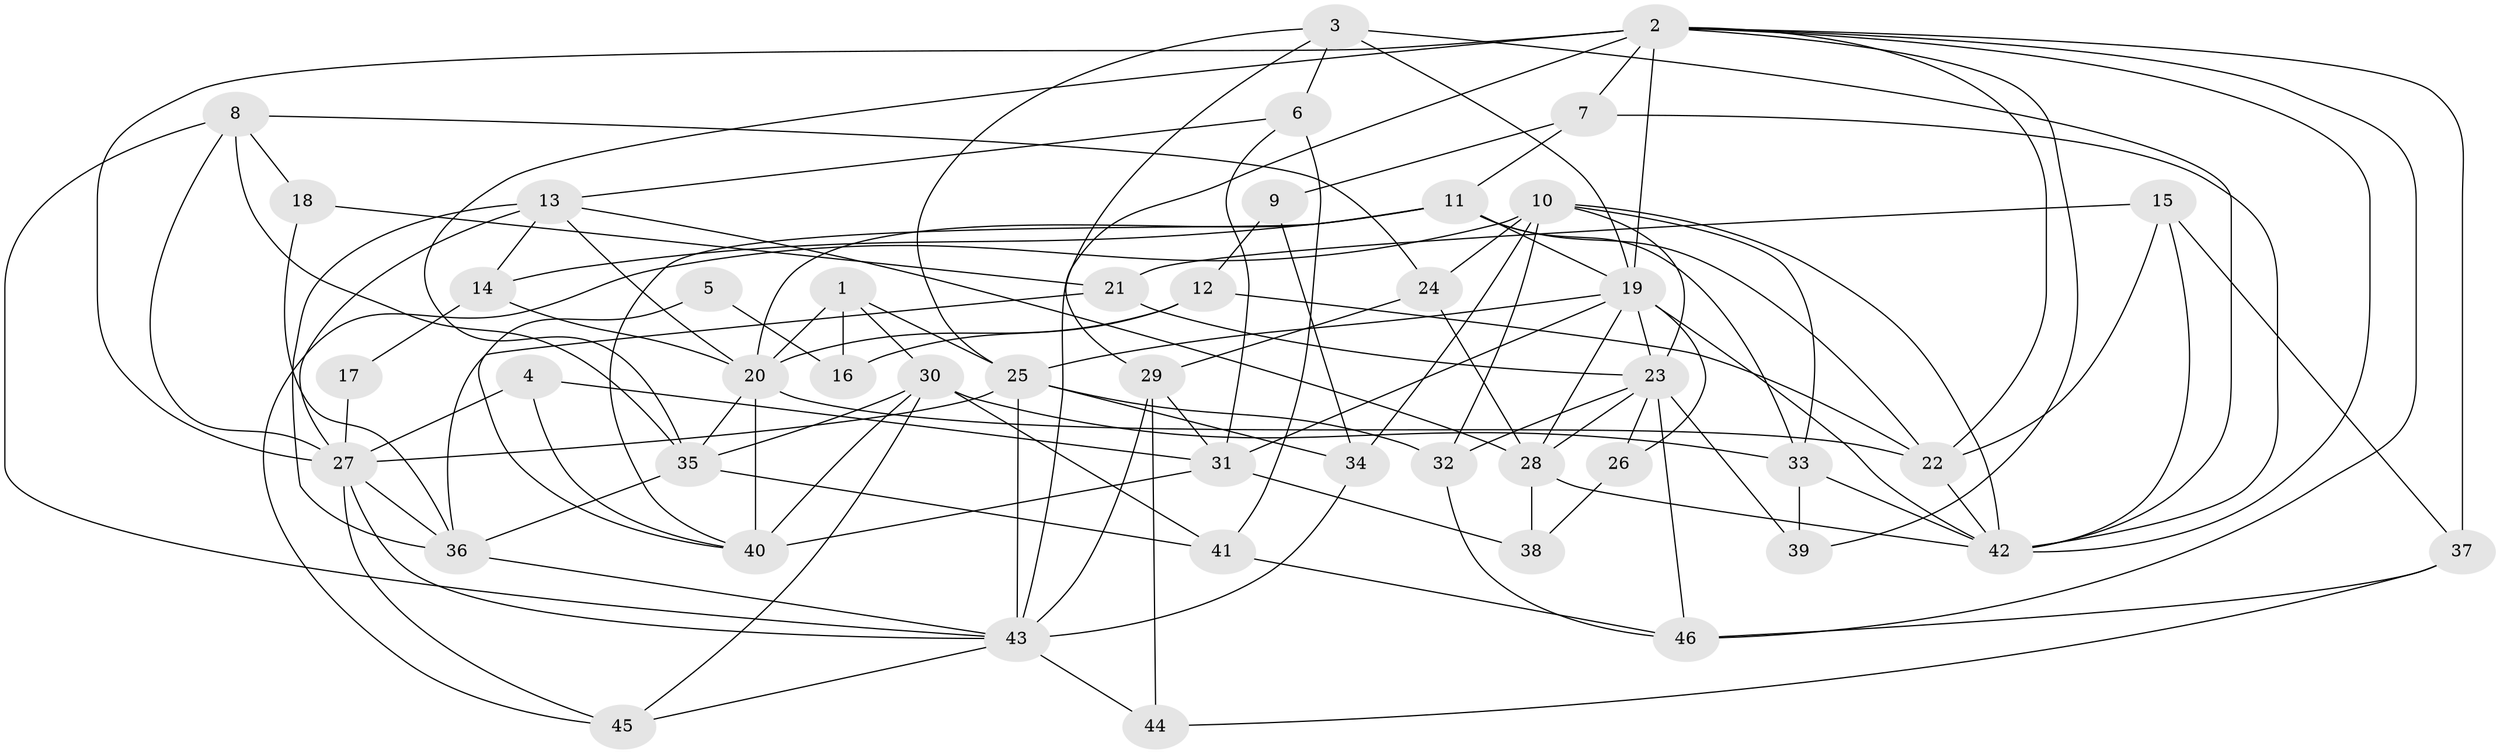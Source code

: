 // original degree distribution, {4: 0.25, 2: 0.16304347826086957, 5: 0.13043478260869565, 7: 0.05434782608695652, 6: 0.10869565217391304, 3: 0.2717391304347826, 8: 0.021739130434782608}
// Generated by graph-tools (version 1.1) at 2025/02/03/09/25 03:02:13]
// undirected, 46 vertices, 118 edges
graph export_dot {
graph [start="1"]
  node [color=gray90,style=filled];
  1;
  2;
  3;
  4;
  5;
  6;
  7;
  8;
  9;
  10;
  11;
  12;
  13;
  14;
  15;
  16;
  17;
  18;
  19;
  20;
  21;
  22;
  23;
  24;
  25;
  26;
  27;
  28;
  29;
  30;
  31;
  32;
  33;
  34;
  35;
  36;
  37;
  38;
  39;
  40;
  41;
  42;
  43;
  44;
  45;
  46;
  1 -- 16 [weight=1.0];
  1 -- 20 [weight=1.0];
  1 -- 25 [weight=1.0];
  1 -- 30 [weight=1.0];
  2 -- 7 [weight=1.0];
  2 -- 19 [weight=1.0];
  2 -- 22 [weight=1.0];
  2 -- 27 [weight=2.0];
  2 -- 35 [weight=1.0];
  2 -- 37 [weight=1.0];
  2 -- 39 [weight=1.0];
  2 -- 42 [weight=1.0];
  2 -- 43 [weight=1.0];
  2 -- 46 [weight=1.0];
  3 -- 6 [weight=1.0];
  3 -- 19 [weight=1.0];
  3 -- 25 [weight=1.0];
  3 -- 29 [weight=1.0];
  3 -- 42 [weight=2.0];
  4 -- 27 [weight=2.0];
  4 -- 31 [weight=1.0];
  4 -- 40 [weight=1.0];
  5 -- 16 [weight=1.0];
  5 -- 40 [weight=1.0];
  6 -- 13 [weight=1.0];
  6 -- 31 [weight=1.0];
  6 -- 41 [weight=1.0];
  7 -- 9 [weight=1.0];
  7 -- 11 [weight=1.0];
  7 -- 42 [weight=1.0];
  8 -- 18 [weight=1.0];
  8 -- 24 [weight=1.0];
  8 -- 27 [weight=1.0];
  8 -- 35 [weight=1.0];
  8 -- 43 [weight=1.0];
  9 -- 12 [weight=1.0];
  9 -- 34 [weight=1.0];
  10 -- 23 [weight=1.0];
  10 -- 24 [weight=1.0];
  10 -- 32 [weight=1.0];
  10 -- 33 [weight=2.0];
  10 -- 34 [weight=1.0];
  10 -- 42 [weight=2.0];
  10 -- 45 [weight=1.0];
  11 -- 14 [weight=1.0];
  11 -- 19 [weight=1.0];
  11 -- 20 [weight=1.0];
  11 -- 22 [weight=1.0];
  11 -- 33 [weight=1.0];
  11 -- 40 [weight=1.0];
  12 -- 16 [weight=2.0];
  12 -- 20 [weight=1.0];
  12 -- 22 [weight=2.0];
  13 -- 14 [weight=1.0];
  13 -- 20 [weight=2.0];
  13 -- 27 [weight=1.0];
  13 -- 28 [weight=1.0];
  13 -- 36 [weight=1.0];
  14 -- 17 [weight=1.0];
  14 -- 20 [weight=1.0];
  15 -- 21 [weight=1.0];
  15 -- 22 [weight=1.0];
  15 -- 37 [weight=1.0];
  15 -- 42 [weight=1.0];
  17 -- 27 [weight=2.0];
  18 -- 21 [weight=1.0];
  18 -- 36 [weight=1.0];
  19 -- 23 [weight=2.0];
  19 -- 25 [weight=1.0];
  19 -- 26 [weight=2.0];
  19 -- 28 [weight=1.0];
  19 -- 31 [weight=1.0];
  19 -- 42 [weight=2.0];
  20 -- 22 [weight=1.0];
  20 -- 35 [weight=1.0];
  20 -- 40 [weight=1.0];
  21 -- 23 [weight=1.0];
  21 -- 36 [weight=1.0];
  22 -- 42 [weight=2.0];
  23 -- 26 [weight=1.0];
  23 -- 28 [weight=2.0];
  23 -- 32 [weight=1.0];
  23 -- 39 [weight=1.0];
  23 -- 46 [weight=1.0];
  24 -- 28 [weight=1.0];
  24 -- 29 [weight=1.0];
  25 -- 27 [weight=1.0];
  25 -- 32 [weight=2.0];
  25 -- 34 [weight=2.0];
  25 -- 43 [weight=1.0];
  26 -- 38 [weight=1.0];
  27 -- 36 [weight=2.0];
  27 -- 43 [weight=1.0];
  27 -- 45 [weight=1.0];
  28 -- 38 [weight=1.0];
  28 -- 42 [weight=1.0];
  29 -- 31 [weight=1.0];
  29 -- 43 [weight=1.0];
  29 -- 44 [weight=1.0];
  30 -- 33 [weight=1.0];
  30 -- 35 [weight=1.0];
  30 -- 40 [weight=2.0];
  30 -- 41 [weight=2.0];
  30 -- 45 [weight=1.0];
  31 -- 38 [weight=1.0];
  31 -- 40 [weight=1.0];
  32 -- 46 [weight=1.0];
  33 -- 39 [weight=1.0];
  33 -- 42 [weight=1.0];
  34 -- 43 [weight=1.0];
  35 -- 36 [weight=1.0];
  35 -- 41 [weight=1.0];
  36 -- 43 [weight=1.0];
  37 -- 44 [weight=1.0];
  37 -- 46 [weight=1.0];
  41 -- 46 [weight=1.0];
  43 -- 44 [weight=1.0];
  43 -- 45 [weight=1.0];
}
